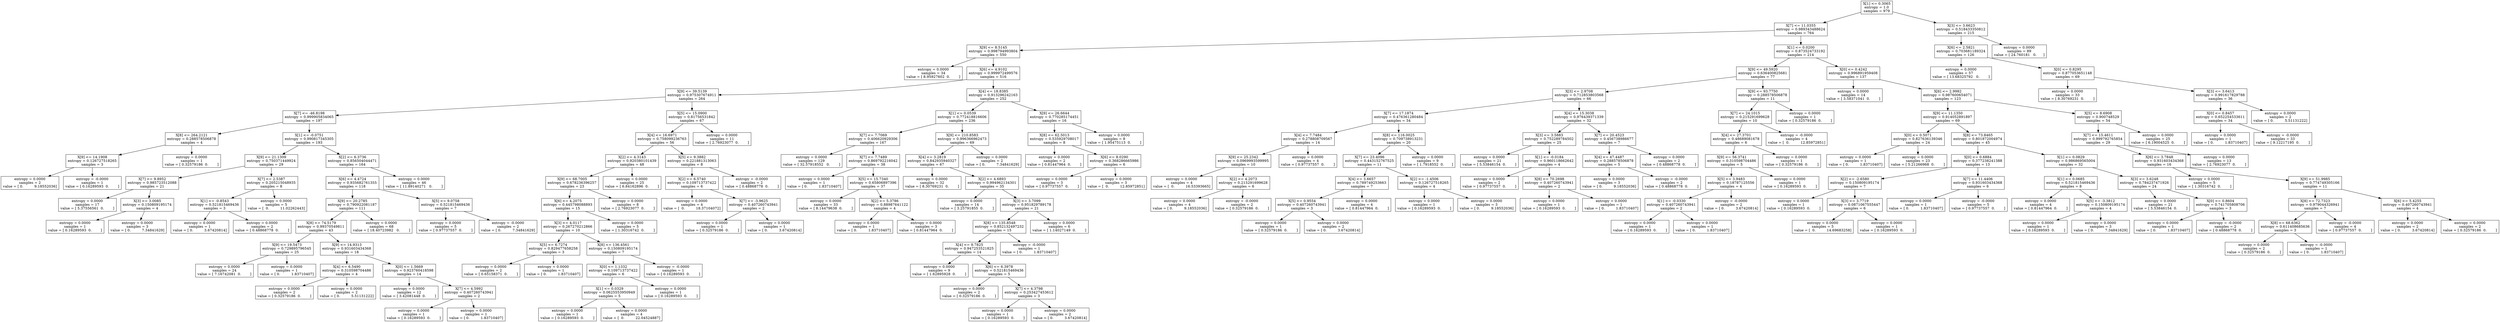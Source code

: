 digraph Tree {
0 [label="X[1] <= 0.3065\nentropy = 1.0\nsamples = 979", shape="box"] ;
1 [label="X[7] <= 11.0355\nentropy = 0.989343488624\nsamples = 764", shape="box"] ;
0 -> 1 ;
2 [label="X[9] <= 8.5145\nentropy = 0.998794993804\nsamples = 550", shape="box"] ;
1 -> 2 ;
3 [label="entropy = 0.0000\nsamples = 34\nvalue = [ 8.95927602  0.        ]", shape="box"] ;
2 -> 3 ;
4 [label="X[6] <= 4.9102\nentropy = 0.999972499576\nsamples = 516", shape="box"] ;
2 -> 4 ;
5 [label="X[9] <= 39.5139\nentropy = 0.975307674911\nsamples = 264", shape="box"] ;
4 -> 5 ;
6 [label="X[7] <= -46.8198\nentropy = 0.999905834065\nsamples = 197", shape="box"] ;
5 -> 6 ;
7 [label="X[8] <= 264.2121\nentropy = 0.288578506878\nsamples = 4", shape="box"] ;
6 -> 7 ;
8 [label="X[9] <= 14.1908\nentropy = 0.126727518265\nsamples = 3", shape="box"] ;
7 -> 8 ;
9 [label="entropy = 0.0000\nsamples = 2\nvalue = [ 0.          9.18552036]", shape="box"] ;
8 -> 9 ;
10 [label="entropy = -0.0000\nsamples = 1\nvalue = [ 0.16289593  0.        ]", shape="box"] ;
8 -> 10 ;
11 [label="entropy = 0.0000\nsamples = 1\nvalue = [ 0.32579186  0.        ]", shape="box"] ;
7 -> 11 ;
12 [label="X[1] <= -0.0751\nentropy = 0.990817345305\nsamples = 193", shape="box"] ;
6 -> 12 ;
13 [label="X[9] <= 21.1309\nentropy = 0.750371449924\nsamples = 29", shape="box"] ;
12 -> 13 ;
14 [label="X[7] <= 9.8952\nentropy = 0.985723512088\nsamples = 21", shape="box"] ;
13 -> 14 ;
15 [label="entropy = 0.0000\nsamples = 17\nvalue = [ 5.37556561  0.        ]", shape="box"] ;
14 -> 15 ;
16 [label="X[3] <= 3.0085\nentropy = 0.150809195174\nsamples = 4", shape="box"] ;
14 -> 16 ;
17 [label="entropy = 0.0000\nsamples = 1\nvalue = [ 0.16289593  0.        ]", shape="box"] ;
16 -> 17 ;
18 [label="entropy = 0.0000\nsamples = 3\nvalue = [ 0.          7.34841629]", shape="box"] ;
16 -> 18 ;
19 [label="X[7] <= 2.5387\nentropy = 0.205215048935\nsamples = 8", shape="box"] ;
13 -> 19 ;
20 [label="X[1] <= -0.8543\nentropy = 0.521815469436\nsamples = 3", shape="box"] ;
19 -> 20 ;
21 [label="entropy = 0.0000\nsamples = 1\nvalue = [ 0.          3.67420814]", shape="box"] ;
20 -> 21 ;
22 [label="entropy = 0.0000\nsamples = 2\nvalue = [ 0.48868778  0.        ]", shape="box"] ;
20 -> 22 ;
23 [label="entropy = 0.0000\nsamples = 5\nvalue = [  0.          11.02262443]", shape="box"] ;
19 -> 23 ;
24 [label="X[2] <= 6.3736\nentropy = 0.856504044471\nsamples = 164", shape="box"] ;
12 -> 24 ;
25 [label="X[6] <= 4.4724\nentropy = 0.935682761355\nsamples = 118", shape="box"] ;
24 -> 25 ;
26 [label="X[9] <= 20.2785\nentropy = 0.790922081187\nsamples = 111", shape="box"] ;
25 -> 26 ;
27 [label="X[8] <= 74.5179\nentropy = 0.99370549811\nsamples = 43", shape="box"] ;
26 -> 27 ;
28 [label="X[9] <= 19.5473\nentropy = 0.729895796545\nsamples = 25", shape="box"] ;
27 -> 28 ;
29 [label="entropy = 0.0000\nsamples = 24\nvalue = [ 7.16742081  0.        ]", shape="box"] ;
28 -> 29 ;
30 [label="entropy = 0.0000\nsamples = 1\nvalue = [ 0.          1.83710407]", shape="box"] ;
28 -> 30 ;
31 [label="X[9] <= 14.9313\nentropy = 0.931603434368\nsamples = 18", shape="box"] ;
27 -> 31 ;
32 [label="X[4] <= 6.5490\nentropy = 0.310598704486\nsamples = 4", shape="box"] ;
31 -> 32 ;
33 [label="entropy = 0.0000\nsamples = 2\nvalue = [ 0.32579186  0.        ]", shape="box"] ;
32 -> 33 ;
34 [label="entropy = 0.0000\nsamples = 2\nvalue = [ 0.          5.51131222]", shape="box"] ;
32 -> 34 ;
35 [label="X[0] <= 1.5669\nentropy = 0.923760418598\nsamples = 14", shape="box"] ;
31 -> 35 ;
36 [label="entropy = 0.0000\nsamples = 12\nvalue = [ 3.42081448  0.        ]", shape="box"] ;
35 -> 36 ;
37 [label="X[7] <= 4.5992\nentropy = 0.407260743941\nsamples = 2", shape="box"] ;
35 -> 37 ;
38 [label="entropy = 0.0000\nsamples = 1\nvalue = [ 0.16289593  0.        ]", shape="box"] ;
37 -> 38 ;
39 [label="entropy = 0.0000\nsamples = 1\nvalue = [ 0.          1.83710407]", shape="box"] ;
37 -> 39 ;
40 [label="entropy = 0.0000\nsamples = 68\nvalue = [ 18.40723982   0.        ]", shape="box"] ;
26 -> 40 ;
41 [label="X[5] <= 9.0758\nentropy = 0.521815469436\nsamples = 7", shape="box"] ;
25 -> 41 ;
42 [label="entropy = 0.0000\nsamples = 5\nvalue = [ 0.97737557  0.        ]", shape="box"] ;
41 -> 42 ;
43 [label="entropy = -0.0000\nsamples = 2\nvalue = [ 0.          7.34841629]", shape="box"] ;
41 -> 43 ;
44 [label="entropy = 0.0000\nsamples = 46\nvalue = [ 11.89140271   0.        ]", shape="box"] ;
24 -> 44 ;
45 [label="X[5] <= 15.0900\nentropy = 0.81756531842\nsamples = 67", shape="box"] ;
5 -> 45 ;
46 [label="X[4] <= 16.6971\nentropy = 0.758099236763\nsamples = 56", shape="box"] ;
45 -> 46 ;
47 [label="X[2] <= 4.3143\nentropy = 0.920380101439\nsamples = 48", shape="box"] ;
46 -> 47 ;
48 [label="X[9] <= 68.7005\nentropy = 0.678236396257\nsamples = 23", shape="box"] ;
47 -> 48 ;
49 [label="X[6] <= 4.2075\nentropy = 0.445798088893\nsamples = 15", shape="box"] ;
48 -> 49 ;
50 [label="X[3] <= 4.0117\nentropy = 0.267270212866\nsamples = 10", shape="box"] ;
49 -> 50 ;
51 [label="X[5] <= 6.7274\nentropy = 0.829477658258\nsamples = 3", shape="box"] ;
50 -> 51 ;
52 [label="entropy = 0.0000\nsamples = 2\nvalue = [ 0.65158371  0.        ]", shape="box"] ;
51 -> 52 ;
53 [label="entropy = 0.0000\nsamples = 1\nvalue = [ 0.          1.83710407]", shape="box"] ;
51 -> 53 ;
54 [label="X[8] <= 136.4561\nentropy = 0.150809195174\nsamples = 7", shape="box"] ;
50 -> 54 ;
55 [label="X[0] <= 1.1332\nentropy = 0.109713737422\nsamples = 6", shape="box"] ;
54 -> 55 ;
56 [label="X[1] <= 0.0329\nentropy = 0.0625553950949\nsamples = 5", shape="box"] ;
55 -> 56 ;
57 [label="entropy = 0.0000\nsamples = 1\nvalue = [ 0.16289593  0.        ]", shape="box"] ;
56 -> 57 ;
58 [label="entropy = 0.0000\nsamples = 4\nvalue = [  0.          22.04524887]", shape="box"] ;
56 -> 58 ;
59 [label="entropy = 0.0000\nsamples = 1\nvalue = [ 0.16289593  0.        ]", shape="box"] ;
55 -> 59 ;
60 [label="entropy = -0.0000\nsamples = 1\nvalue = [ 0.16289593  0.        ]", shape="box"] ;
54 -> 60 ;
61 [label="entropy = 0.0000\nsamples = 5\nvalue = [ 1.30316742  0.        ]", shape="box"] ;
49 -> 61 ;
62 [label="entropy = 0.0000\nsamples = 8\nvalue = [ 2.76923077  0.        ]", shape="box"] ;
48 -> 62 ;
63 [label="entropy = 0.0000\nsamples = 25\nvalue = [ 6.84162896  0.        ]", shape="box"] ;
47 -> 63 ;
64 [label="X[5] <= 9.3882\nentropy = 0.221881313063\nsamples = 8", shape="box"] ;
46 -> 64 ;
65 [label="X[2] <= 6.5740\nentropy = 0.109713737422\nsamples = 6", shape="box"] ;
64 -> 65 ;
66 [label="entropy = 0.0000\nsamples = 4\nvalue = [  0.          18.37104072]", shape="box"] ;
65 -> 66 ;
67 [label="X[7] <= -3.9625\nentropy = 0.407260743941\nsamples = 2", shape="box"] ;
65 -> 67 ;
68 [label="entropy = 0.0000\nsamples = 1\nvalue = [ 0.32579186  0.        ]", shape="box"] ;
67 -> 68 ;
69 [label="entropy = 0.0000\nsamples = 1\nvalue = [ 0.          3.67420814]", shape="box"] ;
67 -> 69 ;
70 [label="entropy = -0.0000\nsamples = 2\nvalue = [ 0.48868778  0.        ]", shape="box"] ;
64 -> 70 ;
71 [label="entropy = 0.0000\nsamples = 11\nvalue = [ 2.76923077  0.        ]", shape="box"] ;
45 -> 71 ;
72 [label="X[4] <= 18.8385\nentropy = 0.913296242163\nsamples = 252", shape="box"] ;
4 -> 72 ;
73 [label="X[1] <= 0.0539\nentropy = 0.772418816606\nsamples = 236", shape="box"] ;
72 -> 73 ;
74 [label="X[7] <= 7.7069\nentropy = 0.406620929306\nsamples = 167", shape="box"] ;
73 -> 74 ;
75 [label="entropy = 0.0000\nsamples = 129\nvalue = [ 32.57918552   0.        ]", shape="box"] ;
74 -> 75 ;
76 [label="X[7] <= 7.7489\nentropy = 0.869792216042\nsamples = 38", shape="box"] ;
74 -> 76 ;
77 [label="entropy = 0.0000\nsamples = 1\nvalue = [ 0.          1.83710407]", shape="box"] ;
76 -> 77 ;
78 [label="X[5] <= 15.7340\nentropy = 0.65806897396\nsamples = 37", shape="box"] ;
76 -> 78 ;
79 [label="entropy = 0.0000\nsamples = 33\nvalue = [ 8.14479638  0.        ]", shape="box"] ;
78 -> 79 ;
80 [label="X[2] <= 5.3786\nentropy = 0.88987641122\nsamples = 4", shape="box"] ;
78 -> 80 ;
81 [label="entropy = 0.0000\nsamples = 1\nvalue = [ 0.          1.83710407]", shape="box"] ;
80 -> 81 ;
82 [label="entropy = 0.0000\nsamples = 3\nvalue = [ 0.81447964  0.        ]", shape="box"] ;
80 -> 82 ;
83 [label="X[9] <= 210.8583\nentropy = 0.996366962473\nsamples = 69", shape="box"] ;
73 -> 83 ;
84 [label="X[4] <= 3.2819\nentropy = 0.842935940327\nsamples = 67", shape="box"] ;
83 -> 84 ;
85 [label="entropy = 0.0000\nsamples = 32\nvalue = [ 8.30769231  0.        ]", shape="box"] ;
84 -> 85 ;
86 [label="X[2] <= 4.6893\nentropy = 0.994962134301\nsamples = 35", shape="box"] ;
84 -> 86 ;
87 [label="entropy = 0.0000\nsamples = 14\nvalue = [ 3.25791855  0.        ]", shape="box"] ;
86 -> 87 ;
88 [label="X[3] <= 3.7099\nentropy = 0.951829789178\nsamples = 21", shape="box"] ;
86 -> 88 ;
89 [label="X[8] <= 135.8548\nentropy = 0.852132497232\nsamples = 15", shape="box"] ;
88 -> 89 ;
90 [label="X[4] <= 9.7825\nentropy = 0.947253521825\nsamples = 14", shape="box"] ;
89 -> 90 ;
91 [label="entropy = 0.0000\nsamples = 9\nvalue = [ 1.62895928  0.        ]", shape="box"] ;
90 -> 91 ;
92 [label="X[6] <= 6.3978\nentropy = 0.521815469436\nsamples = 5", shape="box"] ;
90 -> 92 ;
93 [label="entropy = 0.0000\nsamples = 2\nvalue = [ 0.32579186  0.        ]", shape="box"] ;
92 -> 93 ;
94 [label="X[7] <= 4.3798\nentropy = 0.253427453612\nsamples = 3", shape="box"] ;
92 -> 94 ;
95 [label="entropy = 0.0000\nsamples = 1\nvalue = [ 0.16289593  0.        ]", shape="box"] ;
94 -> 95 ;
96 [label="entropy = 0.0000\nsamples = 2\nvalue = [ 0.          3.67420814]", shape="box"] ;
94 -> 96 ;
97 [label="entropy = -0.0000\nsamples = 1\nvalue = [ 0.          1.83710407]", shape="box"] ;
89 -> 97 ;
98 [label="entropy = 0.0000\nsamples = 6\nvalue = [ 1.14027149  0.        ]", shape="box"] ;
88 -> 98 ;
99 [label="entropy = 0.0000\nsamples = 2\nvalue = [ 0.          7.34841629]", shape="box"] ;
83 -> 99 ;
100 [label="X[9] <= 26.6644\nentropy = 0.770285174451\nsamples = 16", shape="box"] ;
72 -> 100 ;
101 [label="X[8] <= 62.5013\nentropy = 0.535929708017\nsamples = 8", shape="box"] ;
100 -> 101 ;
102 [label="entropy = 0.0000\nsamples = 2\nvalue = [ 0.81447964  0.        ]", shape="box"] ;
101 -> 102 ;
103 [label="X[6] <= 8.0290\nentropy = 0.368286665986\nsamples = 6", shape="box"] ;
101 -> 103 ;
104 [label="entropy = 0.0000\nsamples = 3\nvalue = [ 0.97737557  0.        ]", shape="box"] ;
103 -> 104 ;
105 [label="entropy = 0.0000\nsamples = 3\nvalue = [  0.          12.85972851]", shape="box"] ;
103 -> 105 ;
106 [label="entropy = 0.0000\nsamples = 8\nvalue = [ 1.95475113  0.        ]", shape="box"] ;
100 -> 106 ;
107 [label="X[1] <= 0.0200\nentropy = 0.873524733192\nsamples = 214", shape="box"] ;
1 -> 107 ;
108 [label="X[9] <= 49.5920\nentropy = 0.636400825681\nsamples = 77", shape="box"] ;
107 -> 108 ;
109 [label="X[3] <= 2.9708\nentropy = 0.712853803568\nsamples = 66", shape="box"] ;
108 -> 109 ;
110 [label="X[7] <= 17.1874\nentropy = 0.476361280484\nsamples = 34", shape="box"] ;
109 -> 110 ;
111 [label="X[4] <= 7.7484\nentropy = 0.278808709567\nsamples = 14", shape="box"] ;
110 -> 111 ;
112 [label="X[9] <= 25.2342\nentropy = 0.0969993599995\nsamples = 10", shape="box"] ;
111 -> 112 ;
113 [label="entropy = 0.0000\nsamples = 4\nvalue = [  0.          16.53393665]", shape="box"] ;
112 -> 113 ;
114 [label="X[2] <= 4.2073\nentropy = 0.215291699628\nsamples = 6", shape="box"] ;
112 -> 114 ;
115 [label="entropy = 0.0000\nsamples = 4\nvalue = [ 0.          9.18552036]", shape="box"] ;
114 -> 115 ;
116 [label="entropy = -0.0000\nsamples = 2\nvalue = [ 0.32579186  0.        ]", shape="box"] ;
114 -> 116 ;
117 [label="entropy = 0.0000\nsamples = 4\nvalue = [ 0.97737557  0.        ]", shape="box"] ;
111 -> 117 ;
118 [label="X[8] <= 116.0025\nentropy = 0.709738913231\nsamples = 20", shape="box"] ;
110 -> 118 ;
119 [label="X[7] <= 23.4096\nentropy = 0.443152767525\nsamples = 11", shape="box"] ;
118 -> 119 ;
120 [label="X[4] <= 3.6657\nentropy = 0.789749253663\nsamples = 7", shape="box"] ;
119 -> 120 ;
121 [label="X[5] <= 0.9554\nentropy = 0.407260743941\nsamples = 3", shape="box"] ;
120 -> 121 ;
122 [label="entropy = 0.0000\nsamples = 1\nvalue = [ 0.32579186  0.        ]", shape="box"] ;
121 -> 122 ;
123 [label="entropy = 0.0000\nsamples = 2\nvalue = [ 0.          3.67420814]", shape="box"] ;
121 -> 123 ;
124 [label="entropy = 0.0000\nsamples = 4\nvalue = [ 0.81447964  0.        ]", shape="box"] ;
120 -> 124 ;
125 [label="X[2] <= -1.4506\nentropy = 0.126727518265\nsamples = 4", shape="box"] ;
119 -> 125 ;
126 [label="entropy = 0.0000\nsamples = 1\nvalue = [ 0.16289593  0.        ]", shape="box"] ;
125 -> 126 ;
127 [label="entropy = 0.0000\nsamples = 3\nvalue = [ 0.          9.18552036]", shape="box"] ;
125 -> 127 ;
128 [label="entropy = 0.0000\nsamples = 9\nvalue = [ 1.7918552  0.       ]", shape="box"] ;
118 -> 128 ;
129 [label="X[4] <= 15.3038\nentropy = 0.976439371339\nsamples = 32", shape="box"] ;
109 -> 129 ;
130 [label="X[3] <= 3.5883\nentropy = 0.752289784502\nsamples = 25", shape="box"] ;
129 -> 130 ;
131 [label="entropy = 0.0000\nsamples = 21\nvalue = [ 5.53846154  0.        ]", shape="box"] ;
130 -> 131 ;
132 [label="X[1] <= -0.0184\nentropy = 0.960118662642\nsamples = 4", shape="box"] ;
130 -> 132 ;
133 [label="entropy = 0.0000\nsamples = 2\nvalue = [ 0.97737557  0.        ]", shape="box"] ;
132 -> 133 ;
134 [label="X[8] <= 70.2698\nentropy = 0.407260743941\nsamples = 2", shape="box"] ;
132 -> 134 ;
135 [label="entropy = 0.0000\nsamples = 1\nvalue = [ 0.16289593  0.        ]", shape="box"] ;
134 -> 135 ;
136 [label="entropy = 0.0000\nsamples = 1\nvalue = [ 0.          1.83710407]", shape="box"] ;
134 -> 136 ;
137 [label="X[7] <= 20.4523\nentropy = 0.456738986677\nsamples = 7", shape="box"] ;
129 -> 137 ;
138 [label="X[4] <= 47.4487\nentropy = 0.288578506878\nsamples = 5", shape="box"] ;
137 -> 138 ;
139 [label="entropy = 0.0000\nsamples = 3\nvalue = [ 0.          9.18552036]", shape="box"] ;
138 -> 139 ;
140 [label="entropy = -0.0000\nsamples = 2\nvalue = [ 0.48868778  0.        ]", shape="box"] ;
138 -> 140 ;
141 [label="entropy = 0.0000\nsamples = 2\nvalue = [ 0.48868778  0.        ]", shape="box"] ;
137 -> 141 ;
142 [label="X[9] <= 93.7750\nentropy = 0.288578506878\nsamples = 11", shape="box"] ;
108 -> 142 ;
143 [label="X[7] <= 24.1015\nentropy = 0.215291699628\nsamples = 10", shape="box"] ;
142 -> 143 ;
144 [label="X[4] <= 27.3701\nentropy = 0.48689081678\nsamples = 6", shape="box"] ;
143 -> 144 ;
145 [label="X[9] <= 56.3741\nentropy = 0.310598704486\nsamples = 5", shape="box"] ;
144 -> 145 ;
146 [label="X[5] <= 3.9483\nentropy = 0.18787125556\nsamples = 4", shape="box"] ;
145 -> 146 ;
147 [label="X[1] <= -0.0330\nentropy = 0.407260743941\nsamples = 2", shape="box"] ;
146 -> 147 ;
148 [label="entropy = 0.0000\nsamples = 1\nvalue = [ 0.16289593  0.        ]", shape="box"] ;
147 -> 148 ;
149 [label="entropy = 0.0000\nsamples = 1\nvalue = [ 0.          1.83710407]", shape="box"] ;
147 -> 149 ;
150 [label="entropy = -0.0000\nsamples = 2\nvalue = [ 0.          3.67420814]", shape="box"] ;
146 -> 150 ;
151 [label="entropy = 0.0000\nsamples = 1\nvalue = [ 0.16289593  0.        ]", shape="box"] ;
145 -> 151 ;
152 [label="entropy = 0.0000\nsamples = 1\nvalue = [ 0.32579186  0.        ]", shape="box"] ;
144 -> 152 ;
153 [label="entropy = -0.0000\nsamples = 4\nvalue = [  0.          12.85972851]", shape="box"] ;
143 -> 153 ;
154 [label="entropy = 0.0000\nsamples = 1\nvalue = [ 0.32579186  0.        ]", shape="box"] ;
142 -> 154 ;
155 [label="X[0] <= 0.4242\nentropy = 0.996891959408\nsamples = 137", shape="box"] ;
107 -> 155 ;
156 [label="entropy = 0.0000\nsamples = 14\nvalue = [ 3.58371041  0.        ]", shape="box"] ;
155 -> 156 ;
157 [label="X[6] <= 2.9982\nentropy = 0.987600654071\nsamples = 123", shape="box"] ;
155 -> 157 ;
158 [label="X[9] <= 11.1350\nentropy = 0.914052891897\nsamples = 69", shape="box"] ;
157 -> 158 ;
159 [label="X[0] <= 0.5071\nentropy = 0.827636139346\nsamples = 24", shape="box"] ;
158 -> 159 ;
160 [label="entropy = 0.0000\nsamples = 1\nvalue = [ 0.          1.83710407]", shape="box"] ;
159 -> 160 ;
161 [label="entropy = 0.0000\nsamples = 23\nvalue = [ 5.21266968  0.        ]", shape="box"] ;
159 -> 161 ;
162 [label="X[8] <= 73.8465\nentropy = 0.801872004974\nsamples = 45", shape="box"] ;
158 -> 162 ;
163 [label="X[0] <= 0.6884\nentropy = 0.377238241388\nsamples = 13", shape="box"] ;
162 -> 163 ;
164 [label="X[2] <= -2.6580\nentropy = 0.150809195174\nsamples = 7", shape="box"] ;
163 -> 164 ;
165 [label="entropy = 0.0000\nsamples = 1\nvalue = [ 0.16289593  0.        ]", shape="box"] ;
164 -> 165 ;
166 [label="X[3] <= 3.7719\nentropy = 0.0871067555447\nsamples = 6", shape="box"] ;
164 -> 166 ;
167 [label="entropy = 0.0000\nsamples = 5\nvalue = [  0.          14.69683258]", shape="box"] ;
166 -> 167 ;
168 [label="entropy = 0.0000\nsamples = 1\nvalue = [ 0.16289593  0.        ]", shape="box"] ;
166 -> 168 ;
169 [label="X[7] <= 11.4406\nentropy = 0.931603434368\nsamples = 6", shape="box"] ;
163 -> 169 ;
170 [label="entropy = 0.0000\nsamples = 1\nvalue = [ 0.          1.83710407]", shape="box"] ;
169 -> 170 ;
171 [label="entropy = -0.0000\nsamples = 5\nvalue = [ 0.97737557  0.        ]", shape="box"] ;
169 -> 171 ;
172 [label="X[1] <= 0.0829\nentropy = 0.986869565004\nsamples = 32", shape="box"] ;
162 -> 172 ;
173 [label="X[1] <= 0.0685\nentropy = 0.521815469436\nsamples = 8", shape="box"] ;
172 -> 173 ;
174 [label="entropy = 0.0000\nsamples = 4\nvalue = [ 0.81447964  0.        ]", shape="box"] ;
173 -> 174 ;
175 [label="X[5] <= -3.3812\nentropy = 0.150809195174\nsamples = 4", shape="box"] ;
173 -> 175 ;
176 [label="entropy = 0.0000\nsamples = 1\nvalue = [ 0.16289593  0.        ]", shape="box"] ;
175 -> 176 ;
177 [label="entropy = 0.0000\nsamples = 3\nvalue = [ 0.          7.34841629]", shape="box"] ;
175 -> 177 ;
178 [label="X[3] <= 3.6248\nentropy = 0.784237471926\nsamples = 24", shape="box"] ;
172 -> 178 ;
179 [label="entropy = 0.0000\nsamples = 21\nvalue = [ 5.53846154  0.        ]", shape="box"] ;
178 -> 179 ;
180 [label="X[0] <= 0.8604\nentropy = 0.741705808706\nsamples = 3", shape="box"] ;
178 -> 180 ;
181 [label="entropy = 0.0000\nsamples = 1\nvalue = [ 0.          1.83710407]", shape="box"] ;
180 -> 181 ;
182 [label="entropy = -0.0000\nsamples = 2\nvalue = [ 0.48868778  0.        ]", shape="box"] ;
180 -> 182 ;
183 [label="X[5] <= 8.6908\nentropy = 0.900748529\nsamples = 54", shape="box"] ;
157 -> 183 ;
184 [label="X[7] <= 15.4611\nentropy = 0.999792765854\nsamples = 29", shape="box"] ;
183 -> 184 ;
185 [label="X[6] <= 3.7848\nentropy = 0.931603434368\nsamples = 16", shape="box"] ;
184 -> 185 ;
186 [label="entropy = 0.0000\nsamples = 5\nvalue = [ 1.30316742  0.        ]", shape="box"] ;
185 -> 186 ;
187 [label="X[9] <= 51.9985\nentropy = 0.774749305166\nsamples = 11", shape="box"] ;
185 -> 187 ;
188 [label="X[8] <= 72.7323\nentropy = 0.979044326941\nsamples = 7", shape="box"] ;
187 -> 188 ;
189 [label="X[8] <= 68.6362\nentropy = 0.611408685636\nsamples = 3", shape="box"] ;
188 -> 189 ;
190 [label="entropy = 0.0000\nsamples = 2\nvalue = [ 0.32579186  0.        ]", shape="box"] ;
189 -> 190 ;
191 [label="entropy = -0.0000\nsamples = 1\nvalue = [ 0.          1.83710407]", shape="box"] ;
189 -> 191 ;
192 [label="entropy = -0.0000\nsamples = 4\nvalue = [ 0.97737557  0.        ]", shape="box"] ;
188 -> 192 ;
193 [label="X[6] <= 5.4255\nentropy = 0.407260743941\nsamples = 4", shape="box"] ;
187 -> 193 ;
194 [label="entropy = 0.0000\nsamples = 2\nvalue = [ 0.          3.67420814]", shape="box"] ;
193 -> 194 ;
195 [label="entropy = 0.0000\nsamples = 2\nvalue = [ 0.32579186  0.        ]", shape="box"] ;
193 -> 195 ;
196 [label="entropy = 0.0000\nsamples = 13\nvalue = [ 2.76923077  0.        ]", shape="box"] ;
184 -> 196 ;
197 [label="entropy = 0.0000\nsamples = 25\nvalue = [ 6.19004525  0.        ]", shape="box"] ;
183 -> 197 ;
198 [label="X[3] <= 3.6623\nentropy = 0.518433350812\nsamples = 215", shape="box"] ;
0 -> 198 ;
199 [label="X[6] <= 2.5821\nentropy = 0.703681189324\nsamples = 126", shape="box"] ;
198 -> 199 ;
200 [label="entropy = 0.0000\nsamples = 57\nvalue = [ 13.68325792   0.        ]", shape="box"] ;
199 -> 200 ;
201 [label="X[0] <= 0.8295\nentropy = 0.877053651148\nsamples = 69", shape="box"] ;
199 -> 201 ;
202 [label="entropy = 0.0000\nsamples = 33\nvalue = [ 8.30769231  0.        ]", shape="box"] ;
201 -> 202 ;
203 [label="X[3] <= 3.6413\nentropy = 0.991617829788\nsamples = 36", shape="box"] ;
201 -> 203 ;
204 [label="X[0] <= 0.8457\nentropy = 0.652254533611\nsamples = 34", shape="box"] ;
203 -> 204 ;
205 [label="entropy = 0.0000\nsamples = 1\nvalue = [ 0.          1.83710407]", shape="box"] ;
204 -> 205 ;
206 [label="entropy = -0.0000\nsamples = 33\nvalue = [ 9.12217195  0.        ]", shape="box"] ;
204 -> 206 ;
207 [label="entropy = 0.0000\nsamples = 2\nvalue = [ 0.          5.51131222]", shape="box"] ;
203 -> 207 ;
208 [label="entropy = 0.0000\nsamples = 89\nvalue = [ 24.760181   0.      ]", shape="box"] ;
198 -> 208 ;
}